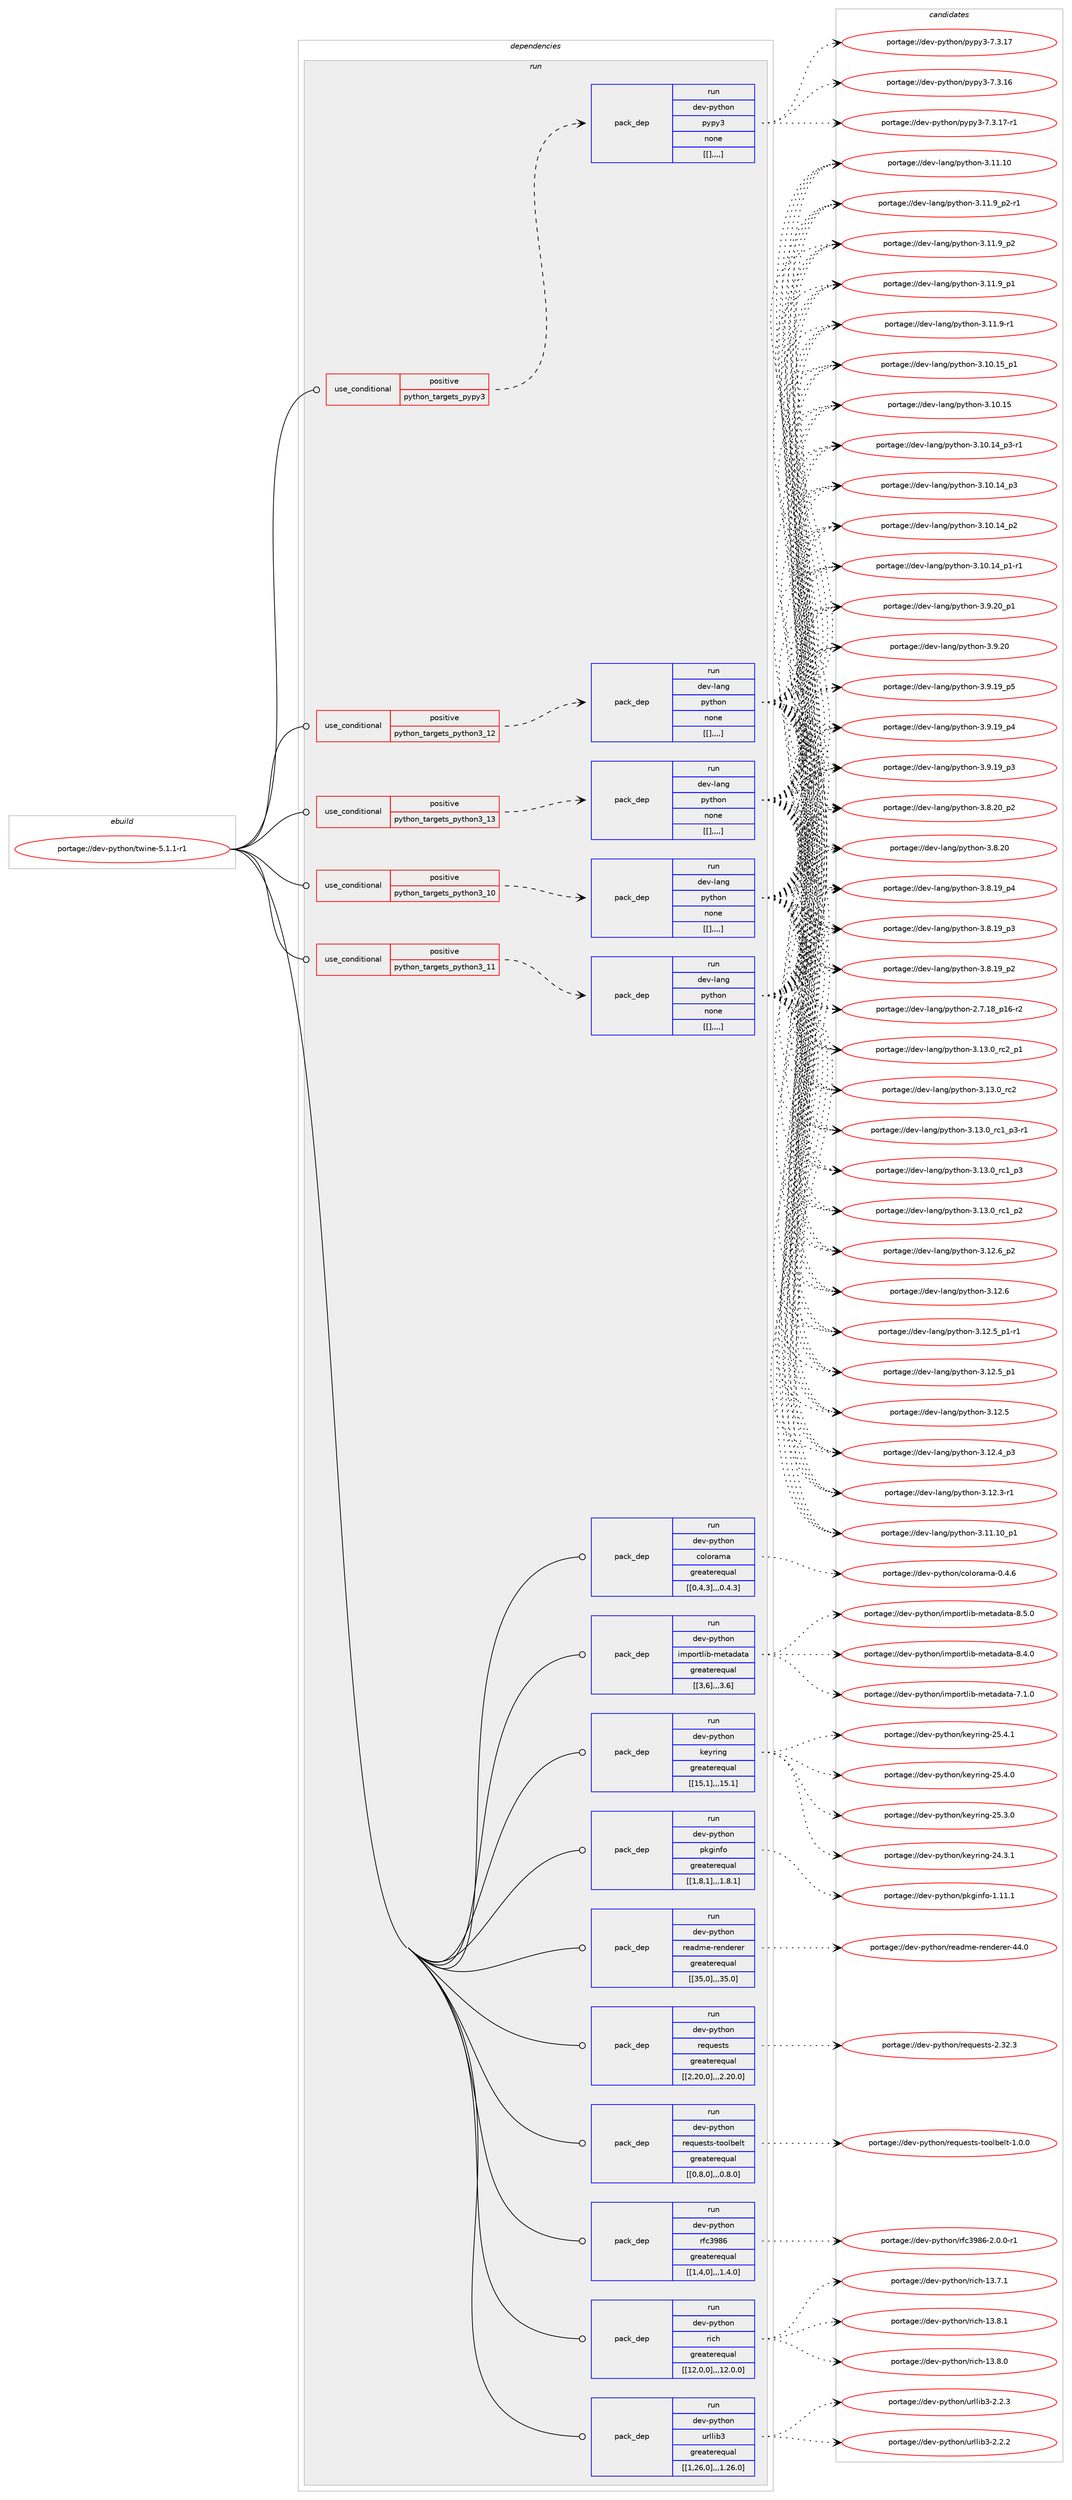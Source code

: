 digraph prolog {

# *************
# Graph options
# *************

newrank=true;
concentrate=true;
compound=true;
graph [rankdir=LR,fontname=Helvetica,fontsize=10,ranksep=1.5];#, ranksep=2.5, nodesep=0.2];
edge  [arrowhead=vee];
node  [fontname=Helvetica,fontsize=10];

# **********
# The ebuild
# **********

subgraph cluster_leftcol {
color=gray;
label=<<i>ebuild</i>>;
id [label="portage://dev-python/twine-5.1.1-r1", color=red, width=4, href="../dev-python/twine-5.1.1-r1.svg"];
}

# ****************
# The dependencies
# ****************

subgraph cluster_midcol {
color=gray;
label=<<i>dependencies</i>>;
subgraph cluster_compile {
fillcolor="#eeeeee";
style=filled;
label=<<i>compile</i>>;
}
subgraph cluster_compileandrun {
fillcolor="#eeeeee";
style=filled;
label=<<i>compile and run</i>>;
}
subgraph cluster_run {
fillcolor="#eeeeee";
style=filled;
label=<<i>run</i>>;
subgraph cond42463 {
dependency169642 [label=<<TABLE BORDER="0" CELLBORDER="1" CELLSPACING="0" CELLPADDING="4"><TR><TD ROWSPAN="3" CELLPADDING="10">use_conditional</TD></TR><TR><TD>positive</TD></TR><TR><TD>python_targets_pypy3</TD></TR></TABLE>>, shape=none, color=red];
subgraph pack125916 {
dependency169643 [label=<<TABLE BORDER="0" CELLBORDER="1" CELLSPACING="0" CELLPADDING="4" WIDTH="220"><TR><TD ROWSPAN="6" CELLPADDING="30">pack_dep</TD></TR><TR><TD WIDTH="110">run</TD></TR><TR><TD>dev-python</TD></TR><TR><TD>pypy3</TD></TR><TR><TD>none</TD></TR><TR><TD>[[],,,,]</TD></TR></TABLE>>, shape=none, color=blue];
}
dependency169642:e -> dependency169643:w [weight=20,style="dashed",arrowhead="vee"];
}
id:e -> dependency169642:w [weight=20,style="solid",arrowhead="odot"];
subgraph cond42464 {
dependency169644 [label=<<TABLE BORDER="0" CELLBORDER="1" CELLSPACING="0" CELLPADDING="4"><TR><TD ROWSPAN="3" CELLPADDING="10">use_conditional</TD></TR><TR><TD>positive</TD></TR><TR><TD>python_targets_python3_10</TD></TR></TABLE>>, shape=none, color=red];
subgraph pack125917 {
dependency169645 [label=<<TABLE BORDER="0" CELLBORDER="1" CELLSPACING="0" CELLPADDING="4" WIDTH="220"><TR><TD ROWSPAN="6" CELLPADDING="30">pack_dep</TD></TR><TR><TD WIDTH="110">run</TD></TR><TR><TD>dev-lang</TD></TR><TR><TD>python</TD></TR><TR><TD>none</TD></TR><TR><TD>[[],,,,]</TD></TR></TABLE>>, shape=none, color=blue];
}
dependency169644:e -> dependency169645:w [weight=20,style="dashed",arrowhead="vee"];
}
id:e -> dependency169644:w [weight=20,style="solid",arrowhead="odot"];
subgraph cond42465 {
dependency169646 [label=<<TABLE BORDER="0" CELLBORDER="1" CELLSPACING="0" CELLPADDING="4"><TR><TD ROWSPAN="3" CELLPADDING="10">use_conditional</TD></TR><TR><TD>positive</TD></TR><TR><TD>python_targets_python3_11</TD></TR></TABLE>>, shape=none, color=red];
subgraph pack125918 {
dependency169647 [label=<<TABLE BORDER="0" CELLBORDER="1" CELLSPACING="0" CELLPADDING="4" WIDTH="220"><TR><TD ROWSPAN="6" CELLPADDING="30">pack_dep</TD></TR><TR><TD WIDTH="110">run</TD></TR><TR><TD>dev-lang</TD></TR><TR><TD>python</TD></TR><TR><TD>none</TD></TR><TR><TD>[[],,,,]</TD></TR></TABLE>>, shape=none, color=blue];
}
dependency169646:e -> dependency169647:w [weight=20,style="dashed",arrowhead="vee"];
}
id:e -> dependency169646:w [weight=20,style="solid",arrowhead="odot"];
subgraph cond42466 {
dependency169648 [label=<<TABLE BORDER="0" CELLBORDER="1" CELLSPACING="0" CELLPADDING="4"><TR><TD ROWSPAN="3" CELLPADDING="10">use_conditional</TD></TR><TR><TD>positive</TD></TR><TR><TD>python_targets_python3_12</TD></TR></TABLE>>, shape=none, color=red];
subgraph pack125919 {
dependency169649 [label=<<TABLE BORDER="0" CELLBORDER="1" CELLSPACING="0" CELLPADDING="4" WIDTH="220"><TR><TD ROWSPAN="6" CELLPADDING="30">pack_dep</TD></TR><TR><TD WIDTH="110">run</TD></TR><TR><TD>dev-lang</TD></TR><TR><TD>python</TD></TR><TR><TD>none</TD></TR><TR><TD>[[],,,,]</TD></TR></TABLE>>, shape=none, color=blue];
}
dependency169648:e -> dependency169649:w [weight=20,style="dashed",arrowhead="vee"];
}
id:e -> dependency169648:w [weight=20,style="solid",arrowhead="odot"];
subgraph cond42467 {
dependency169650 [label=<<TABLE BORDER="0" CELLBORDER="1" CELLSPACING="0" CELLPADDING="4"><TR><TD ROWSPAN="3" CELLPADDING="10">use_conditional</TD></TR><TR><TD>positive</TD></TR><TR><TD>python_targets_python3_13</TD></TR></TABLE>>, shape=none, color=red];
subgraph pack125920 {
dependency169651 [label=<<TABLE BORDER="0" CELLBORDER="1" CELLSPACING="0" CELLPADDING="4" WIDTH="220"><TR><TD ROWSPAN="6" CELLPADDING="30">pack_dep</TD></TR><TR><TD WIDTH="110">run</TD></TR><TR><TD>dev-lang</TD></TR><TR><TD>python</TD></TR><TR><TD>none</TD></TR><TR><TD>[[],,,,]</TD></TR></TABLE>>, shape=none, color=blue];
}
dependency169650:e -> dependency169651:w [weight=20,style="dashed",arrowhead="vee"];
}
id:e -> dependency169650:w [weight=20,style="solid",arrowhead="odot"];
subgraph pack125921 {
dependency169652 [label=<<TABLE BORDER="0" CELLBORDER="1" CELLSPACING="0" CELLPADDING="4" WIDTH="220"><TR><TD ROWSPAN="6" CELLPADDING="30">pack_dep</TD></TR><TR><TD WIDTH="110">run</TD></TR><TR><TD>dev-python</TD></TR><TR><TD>colorama</TD></TR><TR><TD>greaterequal</TD></TR><TR><TD>[[0,4,3],,,0.4.3]</TD></TR></TABLE>>, shape=none, color=blue];
}
id:e -> dependency169652:w [weight=20,style="solid",arrowhead="odot"];
subgraph pack125922 {
dependency169653 [label=<<TABLE BORDER="0" CELLBORDER="1" CELLSPACING="0" CELLPADDING="4" WIDTH="220"><TR><TD ROWSPAN="6" CELLPADDING="30">pack_dep</TD></TR><TR><TD WIDTH="110">run</TD></TR><TR><TD>dev-python</TD></TR><TR><TD>importlib-metadata</TD></TR><TR><TD>greaterequal</TD></TR><TR><TD>[[3,6],,,3.6]</TD></TR></TABLE>>, shape=none, color=blue];
}
id:e -> dependency169653:w [weight=20,style="solid",arrowhead="odot"];
subgraph pack125923 {
dependency169654 [label=<<TABLE BORDER="0" CELLBORDER="1" CELLSPACING="0" CELLPADDING="4" WIDTH="220"><TR><TD ROWSPAN="6" CELLPADDING="30">pack_dep</TD></TR><TR><TD WIDTH="110">run</TD></TR><TR><TD>dev-python</TD></TR><TR><TD>keyring</TD></TR><TR><TD>greaterequal</TD></TR><TR><TD>[[15,1],,,15.1]</TD></TR></TABLE>>, shape=none, color=blue];
}
id:e -> dependency169654:w [weight=20,style="solid",arrowhead="odot"];
subgraph pack125924 {
dependency169655 [label=<<TABLE BORDER="0" CELLBORDER="1" CELLSPACING="0" CELLPADDING="4" WIDTH="220"><TR><TD ROWSPAN="6" CELLPADDING="30">pack_dep</TD></TR><TR><TD WIDTH="110">run</TD></TR><TR><TD>dev-python</TD></TR><TR><TD>pkginfo</TD></TR><TR><TD>greaterequal</TD></TR><TR><TD>[[1,8,1],,,1.8.1]</TD></TR></TABLE>>, shape=none, color=blue];
}
id:e -> dependency169655:w [weight=20,style="solid",arrowhead="odot"];
subgraph pack125925 {
dependency169656 [label=<<TABLE BORDER="0" CELLBORDER="1" CELLSPACING="0" CELLPADDING="4" WIDTH="220"><TR><TD ROWSPAN="6" CELLPADDING="30">pack_dep</TD></TR><TR><TD WIDTH="110">run</TD></TR><TR><TD>dev-python</TD></TR><TR><TD>readme-renderer</TD></TR><TR><TD>greaterequal</TD></TR><TR><TD>[[35,0],,,35.0]</TD></TR></TABLE>>, shape=none, color=blue];
}
id:e -> dependency169656:w [weight=20,style="solid",arrowhead="odot"];
subgraph pack125926 {
dependency169657 [label=<<TABLE BORDER="0" CELLBORDER="1" CELLSPACING="0" CELLPADDING="4" WIDTH="220"><TR><TD ROWSPAN="6" CELLPADDING="30">pack_dep</TD></TR><TR><TD WIDTH="110">run</TD></TR><TR><TD>dev-python</TD></TR><TR><TD>requests</TD></TR><TR><TD>greaterequal</TD></TR><TR><TD>[[2,20,0],,,2.20.0]</TD></TR></TABLE>>, shape=none, color=blue];
}
id:e -> dependency169657:w [weight=20,style="solid",arrowhead="odot"];
subgraph pack125927 {
dependency169658 [label=<<TABLE BORDER="0" CELLBORDER="1" CELLSPACING="0" CELLPADDING="4" WIDTH="220"><TR><TD ROWSPAN="6" CELLPADDING="30">pack_dep</TD></TR><TR><TD WIDTH="110">run</TD></TR><TR><TD>dev-python</TD></TR><TR><TD>requests-toolbelt</TD></TR><TR><TD>greaterequal</TD></TR><TR><TD>[[0,8,0],,,0.8.0]</TD></TR></TABLE>>, shape=none, color=blue];
}
id:e -> dependency169658:w [weight=20,style="solid",arrowhead="odot"];
subgraph pack125928 {
dependency169659 [label=<<TABLE BORDER="0" CELLBORDER="1" CELLSPACING="0" CELLPADDING="4" WIDTH="220"><TR><TD ROWSPAN="6" CELLPADDING="30">pack_dep</TD></TR><TR><TD WIDTH="110">run</TD></TR><TR><TD>dev-python</TD></TR><TR><TD>rfc3986</TD></TR><TR><TD>greaterequal</TD></TR><TR><TD>[[1,4,0],,,1.4.0]</TD></TR></TABLE>>, shape=none, color=blue];
}
id:e -> dependency169659:w [weight=20,style="solid",arrowhead="odot"];
subgraph pack125929 {
dependency169660 [label=<<TABLE BORDER="0" CELLBORDER="1" CELLSPACING="0" CELLPADDING="4" WIDTH="220"><TR><TD ROWSPAN="6" CELLPADDING="30">pack_dep</TD></TR><TR><TD WIDTH="110">run</TD></TR><TR><TD>dev-python</TD></TR><TR><TD>rich</TD></TR><TR><TD>greaterequal</TD></TR><TR><TD>[[12,0,0],,,12.0.0]</TD></TR></TABLE>>, shape=none, color=blue];
}
id:e -> dependency169660:w [weight=20,style="solid",arrowhead="odot"];
subgraph pack125930 {
dependency169661 [label=<<TABLE BORDER="0" CELLBORDER="1" CELLSPACING="0" CELLPADDING="4" WIDTH="220"><TR><TD ROWSPAN="6" CELLPADDING="30">pack_dep</TD></TR><TR><TD WIDTH="110">run</TD></TR><TR><TD>dev-python</TD></TR><TR><TD>urllib3</TD></TR><TR><TD>greaterequal</TD></TR><TR><TD>[[1,26,0],,,1.26.0]</TD></TR></TABLE>>, shape=none, color=blue];
}
id:e -> dependency169661:w [weight=20,style="solid",arrowhead="odot"];
}
}

# **************
# The candidates
# **************

subgraph cluster_choices {
rank=same;
color=gray;
label=<<i>candidates</i>>;

subgraph choice125916 {
color=black;
nodesep=1;
choice100101118451121211161041111104711212111212151455546514649554511449 [label="portage://dev-python/pypy3-7.3.17-r1", color=red, width=4,href="../dev-python/pypy3-7.3.17-r1.svg"];
choice10010111845112121116104111110471121211121215145554651464955 [label="portage://dev-python/pypy3-7.3.17", color=red, width=4,href="../dev-python/pypy3-7.3.17.svg"];
choice10010111845112121116104111110471121211121215145554651464954 [label="portage://dev-python/pypy3-7.3.16", color=red, width=4,href="../dev-python/pypy3-7.3.16.svg"];
dependency169643:e -> choice100101118451121211161041111104711212111212151455546514649554511449:w [style=dotted,weight="100"];
dependency169643:e -> choice10010111845112121116104111110471121211121215145554651464955:w [style=dotted,weight="100"];
dependency169643:e -> choice10010111845112121116104111110471121211121215145554651464954:w [style=dotted,weight="100"];
}
subgraph choice125917 {
color=black;
nodesep=1;
choice100101118451089711010347112121116104111110455146495146489511499509511249 [label="portage://dev-lang/python-3.13.0_rc2_p1", color=red, width=4,href="../dev-lang/python-3.13.0_rc2_p1.svg"];
choice10010111845108971101034711212111610411111045514649514648951149950 [label="portage://dev-lang/python-3.13.0_rc2", color=red, width=4,href="../dev-lang/python-3.13.0_rc2.svg"];
choice1001011184510897110103471121211161041111104551464951464895114994995112514511449 [label="portage://dev-lang/python-3.13.0_rc1_p3-r1", color=red, width=4,href="../dev-lang/python-3.13.0_rc1_p3-r1.svg"];
choice100101118451089711010347112121116104111110455146495146489511499499511251 [label="portage://dev-lang/python-3.13.0_rc1_p3", color=red, width=4,href="../dev-lang/python-3.13.0_rc1_p3.svg"];
choice100101118451089711010347112121116104111110455146495146489511499499511250 [label="portage://dev-lang/python-3.13.0_rc1_p2", color=red, width=4,href="../dev-lang/python-3.13.0_rc1_p2.svg"];
choice100101118451089711010347112121116104111110455146495046549511250 [label="portage://dev-lang/python-3.12.6_p2", color=red, width=4,href="../dev-lang/python-3.12.6_p2.svg"];
choice10010111845108971101034711212111610411111045514649504654 [label="portage://dev-lang/python-3.12.6", color=red, width=4,href="../dev-lang/python-3.12.6.svg"];
choice1001011184510897110103471121211161041111104551464950465395112494511449 [label="portage://dev-lang/python-3.12.5_p1-r1", color=red, width=4,href="../dev-lang/python-3.12.5_p1-r1.svg"];
choice100101118451089711010347112121116104111110455146495046539511249 [label="portage://dev-lang/python-3.12.5_p1", color=red, width=4,href="../dev-lang/python-3.12.5_p1.svg"];
choice10010111845108971101034711212111610411111045514649504653 [label="portage://dev-lang/python-3.12.5", color=red, width=4,href="../dev-lang/python-3.12.5.svg"];
choice100101118451089711010347112121116104111110455146495046529511251 [label="portage://dev-lang/python-3.12.4_p3", color=red, width=4,href="../dev-lang/python-3.12.4_p3.svg"];
choice100101118451089711010347112121116104111110455146495046514511449 [label="portage://dev-lang/python-3.12.3-r1", color=red, width=4,href="../dev-lang/python-3.12.3-r1.svg"];
choice10010111845108971101034711212111610411111045514649494649489511249 [label="portage://dev-lang/python-3.11.10_p1", color=red, width=4,href="../dev-lang/python-3.11.10_p1.svg"];
choice1001011184510897110103471121211161041111104551464949464948 [label="portage://dev-lang/python-3.11.10", color=red, width=4,href="../dev-lang/python-3.11.10.svg"];
choice1001011184510897110103471121211161041111104551464949465795112504511449 [label="portage://dev-lang/python-3.11.9_p2-r1", color=red, width=4,href="../dev-lang/python-3.11.9_p2-r1.svg"];
choice100101118451089711010347112121116104111110455146494946579511250 [label="portage://dev-lang/python-3.11.9_p2", color=red, width=4,href="../dev-lang/python-3.11.9_p2.svg"];
choice100101118451089711010347112121116104111110455146494946579511249 [label="portage://dev-lang/python-3.11.9_p1", color=red, width=4,href="../dev-lang/python-3.11.9_p1.svg"];
choice100101118451089711010347112121116104111110455146494946574511449 [label="portage://dev-lang/python-3.11.9-r1", color=red, width=4,href="../dev-lang/python-3.11.9-r1.svg"];
choice10010111845108971101034711212111610411111045514649484649539511249 [label="portage://dev-lang/python-3.10.15_p1", color=red, width=4,href="../dev-lang/python-3.10.15_p1.svg"];
choice1001011184510897110103471121211161041111104551464948464953 [label="portage://dev-lang/python-3.10.15", color=red, width=4,href="../dev-lang/python-3.10.15.svg"];
choice100101118451089711010347112121116104111110455146494846495295112514511449 [label="portage://dev-lang/python-3.10.14_p3-r1", color=red, width=4,href="../dev-lang/python-3.10.14_p3-r1.svg"];
choice10010111845108971101034711212111610411111045514649484649529511251 [label="portage://dev-lang/python-3.10.14_p3", color=red, width=4,href="../dev-lang/python-3.10.14_p3.svg"];
choice10010111845108971101034711212111610411111045514649484649529511250 [label="portage://dev-lang/python-3.10.14_p2", color=red, width=4,href="../dev-lang/python-3.10.14_p2.svg"];
choice100101118451089711010347112121116104111110455146494846495295112494511449 [label="portage://dev-lang/python-3.10.14_p1-r1", color=red, width=4,href="../dev-lang/python-3.10.14_p1-r1.svg"];
choice100101118451089711010347112121116104111110455146574650489511249 [label="portage://dev-lang/python-3.9.20_p1", color=red, width=4,href="../dev-lang/python-3.9.20_p1.svg"];
choice10010111845108971101034711212111610411111045514657465048 [label="portage://dev-lang/python-3.9.20", color=red, width=4,href="../dev-lang/python-3.9.20.svg"];
choice100101118451089711010347112121116104111110455146574649579511253 [label="portage://dev-lang/python-3.9.19_p5", color=red, width=4,href="../dev-lang/python-3.9.19_p5.svg"];
choice100101118451089711010347112121116104111110455146574649579511252 [label="portage://dev-lang/python-3.9.19_p4", color=red, width=4,href="../dev-lang/python-3.9.19_p4.svg"];
choice100101118451089711010347112121116104111110455146574649579511251 [label="portage://dev-lang/python-3.9.19_p3", color=red, width=4,href="../dev-lang/python-3.9.19_p3.svg"];
choice100101118451089711010347112121116104111110455146564650489511250 [label="portage://dev-lang/python-3.8.20_p2", color=red, width=4,href="../dev-lang/python-3.8.20_p2.svg"];
choice10010111845108971101034711212111610411111045514656465048 [label="portage://dev-lang/python-3.8.20", color=red, width=4,href="../dev-lang/python-3.8.20.svg"];
choice100101118451089711010347112121116104111110455146564649579511252 [label="portage://dev-lang/python-3.8.19_p4", color=red, width=4,href="../dev-lang/python-3.8.19_p4.svg"];
choice100101118451089711010347112121116104111110455146564649579511251 [label="portage://dev-lang/python-3.8.19_p3", color=red, width=4,href="../dev-lang/python-3.8.19_p3.svg"];
choice100101118451089711010347112121116104111110455146564649579511250 [label="portage://dev-lang/python-3.8.19_p2", color=red, width=4,href="../dev-lang/python-3.8.19_p2.svg"];
choice100101118451089711010347112121116104111110455046554649569511249544511450 [label="portage://dev-lang/python-2.7.18_p16-r2", color=red, width=4,href="../dev-lang/python-2.7.18_p16-r2.svg"];
dependency169645:e -> choice100101118451089711010347112121116104111110455146495146489511499509511249:w [style=dotted,weight="100"];
dependency169645:e -> choice10010111845108971101034711212111610411111045514649514648951149950:w [style=dotted,weight="100"];
dependency169645:e -> choice1001011184510897110103471121211161041111104551464951464895114994995112514511449:w [style=dotted,weight="100"];
dependency169645:e -> choice100101118451089711010347112121116104111110455146495146489511499499511251:w [style=dotted,weight="100"];
dependency169645:e -> choice100101118451089711010347112121116104111110455146495146489511499499511250:w [style=dotted,weight="100"];
dependency169645:e -> choice100101118451089711010347112121116104111110455146495046549511250:w [style=dotted,weight="100"];
dependency169645:e -> choice10010111845108971101034711212111610411111045514649504654:w [style=dotted,weight="100"];
dependency169645:e -> choice1001011184510897110103471121211161041111104551464950465395112494511449:w [style=dotted,weight="100"];
dependency169645:e -> choice100101118451089711010347112121116104111110455146495046539511249:w [style=dotted,weight="100"];
dependency169645:e -> choice10010111845108971101034711212111610411111045514649504653:w [style=dotted,weight="100"];
dependency169645:e -> choice100101118451089711010347112121116104111110455146495046529511251:w [style=dotted,weight="100"];
dependency169645:e -> choice100101118451089711010347112121116104111110455146495046514511449:w [style=dotted,weight="100"];
dependency169645:e -> choice10010111845108971101034711212111610411111045514649494649489511249:w [style=dotted,weight="100"];
dependency169645:e -> choice1001011184510897110103471121211161041111104551464949464948:w [style=dotted,weight="100"];
dependency169645:e -> choice1001011184510897110103471121211161041111104551464949465795112504511449:w [style=dotted,weight="100"];
dependency169645:e -> choice100101118451089711010347112121116104111110455146494946579511250:w [style=dotted,weight="100"];
dependency169645:e -> choice100101118451089711010347112121116104111110455146494946579511249:w [style=dotted,weight="100"];
dependency169645:e -> choice100101118451089711010347112121116104111110455146494946574511449:w [style=dotted,weight="100"];
dependency169645:e -> choice10010111845108971101034711212111610411111045514649484649539511249:w [style=dotted,weight="100"];
dependency169645:e -> choice1001011184510897110103471121211161041111104551464948464953:w [style=dotted,weight="100"];
dependency169645:e -> choice100101118451089711010347112121116104111110455146494846495295112514511449:w [style=dotted,weight="100"];
dependency169645:e -> choice10010111845108971101034711212111610411111045514649484649529511251:w [style=dotted,weight="100"];
dependency169645:e -> choice10010111845108971101034711212111610411111045514649484649529511250:w [style=dotted,weight="100"];
dependency169645:e -> choice100101118451089711010347112121116104111110455146494846495295112494511449:w [style=dotted,weight="100"];
dependency169645:e -> choice100101118451089711010347112121116104111110455146574650489511249:w [style=dotted,weight="100"];
dependency169645:e -> choice10010111845108971101034711212111610411111045514657465048:w [style=dotted,weight="100"];
dependency169645:e -> choice100101118451089711010347112121116104111110455146574649579511253:w [style=dotted,weight="100"];
dependency169645:e -> choice100101118451089711010347112121116104111110455146574649579511252:w [style=dotted,weight="100"];
dependency169645:e -> choice100101118451089711010347112121116104111110455146574649579511251:w [style=dotted,weight="100"];
dependency169645:e -> choice100101118451089711010347112121116104111110455146564650489511250:w [style=dotted,weight="100"];
dependency169645:e -> choice10010111845108971101034711212111610411111045514656465048:w [style=dotted,weight="100"];
dependency169645:e -> choice100101118451089711010347112121116104111110455146564649579511252:w [style=dotted,weight="100"];
dependency169645:e -> choice100101118451089711010347112121116104111110455146564649579511251:w [style=dotted,weight="100"];
dependency169645:e -> choice100101118451089711010347112121116104111110455146564649579511250:w [style=dotted,weight="100"];
dependency169645:e -> choice100101118451089711010347112121116104111110455046554649569511249544511450:w [style=dotted,weight="100"];
}
subgraph choice125918 {
color=black;
nodesep=1;
choice100101118451089711010347112121116104111110455146495146489511499509511249 [label="portage://dev-lang/python-3.13.0_rc2_p1", color=red, width=4,href="../dev-lang/python-3.13.0_rc2_p1.svg"];
choice10010111845108971101034711212111610411111045514649514648951149950 [label="portage://dev-lang/python-3.13.0_rc2", color=red, width=4,href="../dev-lang/python-3.13.0_rc2.svg"];
choice1001011184510897110103471121211161041111104551464951464895114994995112514511449 [label="portage://dev-lang/python-3.13.0_rc1_p3-r1", color=red, width=4,href="../dev-lang/python-3.13.0_rc1_p3-r1.svg"];
choice100101118451089711010347112121116104111110455146495146489511499499511251 [label="portage://dev-lang/python-3.13.0_rc1_p3", color=red, width=4,href="../dev-lang/python-3.13.0_rc1_p3.svg"];
choice100101118451089711010347112121116104111110455146495146489511499499511250 [label="portage://dev-lang/python-3.13.0_rc1_p2", color=red, width=4,href="../dev-lang/python-3.13.0_rc1_p2.svg"];
choice100101118451089711010347112121116104111110455146495046549511250 [label="portage://dev-lang/python-3.12.6_p2", color=red, width=4,href="../dev-lang/python-3.12.6_p2.svg"];
choice10010111845108971101034711212111610411111045514649504654 [label="portage://dev-lang/python-3.12.6", color=red, width=4,href="../dev-lang/python-3.12.6.svg"];
choice1001011184510897110103471121211161041111104551464950465395112494511449 [label="portage://dev-lang/python-3.12.5_p1-r1", color=red, width=4,href="../dev-lang/python-3.12.5_p1-r1.svg"];
choice100101118451089711010347112121116104111110455146495046539511249 [label="portage://dev-lang/python-3.12.5_p1", color=red, width=4,href="../dev-lang/python-3.12.5_p1.svg"];
choice10010111845108971101034711212111610411111045514649504653 [label="portage://dev-lang/python-3.12.5", color=red, width=4,href="../dev-lang/python-3.12.5.svg"];
choice100101118451089711010347112121116104111110455146495046529511251 [label="portage://dev-lang/python-3.12.4_p3", color=red, width=4,href="../dev-lang/python-3.12.4_p3.svg"];
choice100101118451089711010347112121116104111110455146495046514511449 [label="portage://dev-lang/python-3.12.3-r1", color=red, width=4,href="../dev-lang/python-3.12.3-r1.svg"];
choice10010111845108971101034711212111610411111045514649494649489511249 [label="portage://dev-lang/python-3.11.10_p1", color=red, width=4,href="../dev-lang/python-3.11.10_p1.svg"];
choice1001011184510897110103471121211161041111104551464949464948 [label="portage://dev-lang/python-3.11.10", color=red, width=4,href="../dev-lang/python-3.11.10.svg"];
choice1001011184510897110103471121211161041111104551464949465795112504511449 [label="portage://dev-lang/python-3.11.9_p2-r1", color=red, width=4,href="../dev-lang/python-3.11.9_p2-r1.svg"];
choice100101118451089711010347112121116104111110455146494946579511250 [label="portage://dev-lang/python-3.11.9_p2", color=red, width=4,href="../dev-lang/python-3.11.9_p2.svg"];
choice100101118451089711010347112121116104111110455146494946579511249 [label="portage://dev-lang/python-3.11.9_p1", color=red, width=4,href="../dev-lang/python-3.11.9_p1.svg"];
choice100101118451089711010347112121116104111110455146494946574511449 [label="portage://dev-lang/python-3.11.9-r1", color=red, width=4,href="../dev-lang/python-3.11.9-r1.svg"];
choice10010111845108971101034711212111610411111045514649484649539511249 [label="portage://dev-lang/python-3.10.15_p1", color=red, width=4,href="../dev-lang/python-3.10.15_p1.svg"];
choice1001011184510897110103471121211161041111104551464948464953 [label="portage://dev-lang/python-3.10.15", color=red, width=4,href="../dev-lang/python-3.10.15.svg"];
choice100101118451089711010347112121116104111110455146494846495295112514511449 [label="portage://dev-lang/python-3.10.14_p3-r1", color=red, width=4,href="../dev-lang/python-3.10.14_p3-r1.svg"];
choice10010111845108971101034711212111610411111045514649484649529511251 [label="portage://dev-lang/python-3.10.14_p3", color=red, width=4,href="../dev-lang/python-3.10.14_p3.svg"];
choice10010111845108971101034711212111610411111045514649484649529511250 [label="portage://dev-lang/python-3.10.14_p2", color=red, width=4,href="../dev-lang/python-3.10.14_p2.svg"];
choice100101118451089711010347112121116104111110455146494846495295112494511449 [label="portage://dev-lang/python-3.10.14_p1-r1", color=red, width=4,href="../dev-lang/python-3.10.14_p1-r1.svg"];
choice100101118451089711010347112121116104111110455146574650489511249 [label="portage://dev-lang/python-3.9.20_p1", color=red, width=4,href="../dev-lang/python-3.9.20_p1.svg"];
choice10010111845108971101034711212111610411111045514657465048 [label="portage://dev-lang/python-3.9.20", color=red, width=4,href="../dev-lang/python-3.9.20.svg"];
choice100101118451089711010347112121116104111110455146574649579511253 [label="portage://dev-lang/python-3.9.19_p5", color=red, width=4,href="../dev-lang/python-3.9.19_p5.svg"];
choice100101118451089711010347112121116104111110455146574649579511252 [label="portage://dev-lang/python-3.9.19_p4", color=red, width=4,href="../dev-lang/python-3.9.19_p4.svg"];
choice100101118451089711010347112121116104111110455146574649579511251 [label="portage://dev-lang/python-3.9.19_p3", color=red, width=4,href="../dev-lang/python-3.9.19_p3.svg"];
choice100101118451089711010347112121116104111110455146564650489511250 [label="portage://dev-lang/python-3.8.20_p2", color=red, width=4,href="../dev-lang/python-3.8.20_p2.svg"];
choice10010111845108971101034711212111610411111045514656465048 [label="portage://dev-lang/python-3.8.20", color=red, width=4,href="../dev-lang/python-3.8.20.svg"];
choice100101118451089711010347112121116104111110455146564649579511252 [label="portage://dev-lang/python-3.8.19_p4", color=red, width=4,href="../dev-lang/python-3.8.19_p4.svg"];
choice100101118451089711010347112121116104111110455146564649579511251 [label="portage://dev-lang/python-3.8.19_p3", color=red, width=4,href="../dev-lang/python-3.8.19_p3.svg"];
choice100101118451089711010347112121116104111110455146564649579511250 [label="portage://dev-lang/python-3.8.19_p2", color=red, width=4,href="../dev-lang/python-3.8.19_p2.svg"];
choice100101118451089711010347112121116104111110455046554649569511249544511450 [label="portage://dev-lang/python-2.7.18_p16-r2", color=red, width=4,href="../dev-lang/python-2.7.18_p16-r2.svg"];
dependency169647:e -> choice100101118451089711010347112121116104111110455146495146489511499509511249:w [style=dotted,weight="100"];
dependency169647:e -> choice10010111845108971101034711212111610411111045514649514648951149950:w [style=dotted,weight="100"];
dependency169647:e -> choice1001011184510897110103471121211161041111104551464951464895114994995112514511449:w [style=dotted,weight="100"];
dependency169647:e -> choice100101118451089711010347112121116104111110455146495146489511499499511251:w [style=dotted,weight="100"];
dependency169647:e -> choice100101118451089711010347112121116104111110455146495146489511499499511250:w [style=dotted,weight="100"];
dependency169647:e -> choice100101118451089711010347112121116104111110455146495046549511250:w [style=dotted,weight="100"];
dependency169647:e -> choice10010111845108971101034711212111610411111045514649504654:w [style=dotted,weight="100"];
dependency169647:e -> choice1001011184510897110103471121211161041111104551464950465395112494511449:w [style=dotted,weight="100"];
dependency169647:e -> choice100101118451089711010347112121116104111110455146495046539511249:w [style=dotted,weight="100"];
dependency169647:e -> choice10010111845108971101034711212111610411111045514649504653:w [style=dotted,weight="100"];
dependency169647:e -> choice100101118451089711010347112121116104111110455146495046529511251:w [style=dotted,weight="100"];
dependency169647:e -> choice100101118451089711010347112121116104111110455146495046514511449:w [style=dotted,weight="100"];
dependency169647:e -> choice10010111845108971101034711212111610411111045514649494649489511249:w [style=dotted,weight="100"];
dependency169647:e -> choice1001011184510897110103471121211161041111104551464949464948:w [style=dotted,weight="100"];
dependency169647:e -> choice1001011184510897110103471121211161041111104551464949465795112504511449:w [style=dotted,weight="100"];
dependency169647:e -> choice100101118451089711010347112121116104111110455146494946579511250:w [style=dotted,weight="100"];
dependency169647:e -> choice100101118451089711010347112121116104111110455146494946579511249:w [style=dotted,weight="100"];
dependency169647:e -> choice100101118451089711010347112121116104111110455146494946574511449:w [style=dotted,weight="100"];
dependency169647:e -> choice10010111845108971101034711212111610411111045514649484649539511249:w [style=dotted,weight="100"];
dependency169647:e -> choice1001011184510897110103471121211161041111104551464948464953:w [style=dotted,weight="100"];
dependency169647:e -> choice100101118451089711010347112121116104111110455146494846495295112514511449:w [style=dotted,weight="100"];
dependency169647:e -> choice10010111845108971101034711212111610411111045514649484649529511251:w [style=dotted,weight="100"];
dependency169647:e -> choice10010111845108971101034711212111610411111045514649484649529511250:w [style=dotted,weight="100"];
dependency169647:e -> choice100101118451089711010347112121116104111110455146494846495295112494511449:w [style=dotted,weight="100"];
dependency169647:e -> choice100101118451089711010347112121116104111110455146574650489511249:w [style=dotted,weight="100"];
dependency169647:e -> choice10010111845108971101034711212111610411111045514657465048:w [style=dotted,weight="100"];
dependency169647:e -> choice100101118451089711010347112121116104111110455146574649579511253:w [style=dotted,weight="100"];
dependency169647:e -> choice100101118451089711010347112121116104111110455146574649579511252:w [style=dotted,weight="100"];
dependency169647:e -> choice100101118451089711010347112121116104111110455146574649579511251:w [style=dotted,weight="100"];
dependency169647:e -> choice100101118451089711010347112121116104111110455146564650489511250:w [style=dotted,weight="100"];
dependency169647:e -> choice10010111845108971101034711212111610411111045514656465048:w [style=dotted,weight="100"];
dependency169647:e -> choice100101118451089711010347112121116104111110455146564649579511252:w [style=dotted,weight="100"];
dependency169647:e -> choice100101118451089711010347112121116104111110455146564649579511251:w [style=dotted,weight="100"];
dependency169647:e -> choice100101118451089711010347112121116104111110455146564649579511250:w [style=dotted,weight="100"];
dependency169647:e -> choice100101118451089711010347112121116104111110455046554649569511249544511450:w [style=dotted,weight="100"];
}
subgraph choice125919 {
color=black;
nodesep=1;
choice100101118451089711010347112121116104111110455146495146489511499509511249 [label="portage://dev-lang/python-3.13.0_rc2_p1", color=red, width=4,href="../dev-lang/python-3.13.0_rc2_p1.svg"];
choice10010111845108971101034711212111610411111045514649514648951149950 [label="portage://dev-lang/python-3.13.0_rc2", color=red, width=4,href="../dev-lang/python-3.13.0_rc2.svg"];
choice1001011184510897110103471121211161041111104551464951464895114994995112514511449 [label="portage://dev-lang/python-3.13.0_rc1_p3-r1", color=red, width=4,href="../dev-lang/python-3.13.0_rc1_p3-r1.svg"];
choice100101118451089711010347112121116104111110455146495146489511499499511251 [label="portage://dev-lang/python-3.13.0_rc1_p3", color=red, width=4,href="../dev-lang/python-3.13.0_rc1_p3.svg"];
choice100101118451089711010347112121116104111110455146495146489511499499511250 [label="portage://dev-lang/python-3.13.0_rc1_p2", color=red, width=4,href="../dev-lang/python-3.13.0_rc1_p2.svg"];
choice100101118451089711010347112121116104111110455146495046549511250 [label="portage://dev-lang/python-3.12.6_p2", color=red, width=4,href="../dev-lang/python-3.12.6_p2.svg"];
choice10010111845108971101034711212111610411111045514649504654 [label="portage://dev-lang/python-3.12.6", color=red, width=4,href="../dev-lang/python-3.12.6.svg"];
choice1001011184510897110103471121211161041111104551464950465395112494511449 [label="portage://dev-lang/python-3.12.5_p1-r1", color=red, width=4,href="../dev-lang/python-3.12.5_p1-r1.svg"];
choice100101118451089711010347112121116104111110455146495046539511249 [label="portage://dev-lang/python-3.12.5_p1", color=red, width=4,href="../dev-lang/python-3.12.5_p1.svg"];
choice10010111845108971101034711212111610411111045514649504653 [label="portage://dev-lang/python-3.12.5", color=red, width=4,href="../dev-lang/python-3.12.5.svg"];
choice100101118451089711010347112121116104111110455146495046529511251 [label="portage://dev-lang/python-3.12.4_p3", color=red, width=4,href="../dev-lang/python-3.12.4_p3.svg"];
choice100101118451089711010347112121116104111110455146495046514511449 [label="portage://dev-lang/python-3.12.3-r1", color=red, width=4,href="../dev-lang/python-3.12.3-r1.svg"];
choice10010111845108971101034711212111610411111045514649494649489511249 [label="portage://dev-lang/python-3.11.10_p1", color=red, width=4,href="../dev-lang/python-3.11.10_p1.svg"];
choice1001011184510897110103471121211161041111104551464949464948 [label="portage://dev-lang/python-3.11.10", color=red, width=4,href="../dev-lang/python-3.11.10.svg"];
choice1001011184510897110103471121211161041111104551464949465795112504511449 [label="portage://dev-lang/python-3.11.9_p2-r1", color=red, width=4,href="../dev-lang/python-3.11.9_p2-r1.svg"];
choice100101118451089711010347112121116104111110455146494946579511250 [label="portage://dev-lang/python-3.11.9_p2", color=red, width=4,href="../dev-lang/python-3.11.9_p2.svg"];
choice100101118451089711010347112121116104111110455146494946579511249 [label="portage://dev-lang/python-3.11.9_p1", color=red, width=4,href="../dev-lang/python-3.11.9_p1.svg"];
choice100101118451089711010347112121116104111110455146494946574511449 [label="portage://dev-lang/python-3.11.9-r1", color=red, width=4,href="../dev-lang/python-3.11.9-r1.svg"];
choice10010111845108971101034711212111610411111045514649484649539511249 [label="portage://dev-lang/python-3.10.15_p1", color=red, width=4,href="../dev-lang/python-3.10.15_p1.svg"];
choice1001011184510897110103471121211161041111104551464948464953 [label="portage://dev-lang/python-3.10.15", color=red, width=4,href="../dev-lang/python-3.10.15.svg"];
choice100101118451089711010347112121116104111110455146494846495295112514511449 [label="portage://dev-lang/python-3.10.14_p3-r1", color=red, width=4,href="../dev-lang/python-3.10.14_p3-r1.svg"];
choice10010111845108971101034711212111610411111045514649484649529511251 [label="portage://dev-lang/python-3.10.14_p3", color=red, width=4,href="../dev-lang/python-3.10.14_p3.svg"];
choice10010111845108971101034711212111610411111045514649484649529511250 [label="portage://dev-lang/python-3.10.14_p2", color=red, width=4,href="../dev-lang/python-3.10.14_p2.svg"];
choice100101118451089711010347112121116104111110455146494846495295112494511449 [label="portage://dev-lang/python-3.10.14_p1-r1", color=red, width=4,href="../dev-lang/python-3.10.14_p1-r1.svg"];
choice100101118451089711010347112121116104111110455146574650489511249 [label="portage://dev-lang/python-3.9.20_p1", color=red, width=4,href="../dev-lang/python-3.9.20_p1.svg"];
choice10010111845108971101034711212111610411111045514657465048 [label="portage://dev-lang/python-3.9.20", color=red, width=4,href="../dev-lang/python-3.9.20.svg"];
choice100101118451089711010347112121116104111110455146574649579511253 [label="portage://dev-lang/python-3.9.19_p5", color=red, width=4,href="../dev-lang/python-3.9.19_p5.svg"];
choice100101118451089711010347112121116104111110455146574649579511252 [label="portage://dev-lang/python-3.9.19_p4", color=red, width=4,href="../dev-lang/python-3.9.19_p4.svg"];
choice100101118451089711010347112121116104111110455146574649579511251 [label="portage://dev-lang/python-3.9.19_p3", color=red, width=4,href="../dev-lang/python-3.9.19_p3.svg"];
choice100101118451089711010347112121116104111110455146564650489511250 [label="portage://dev-lang/python-3.8.20_p2", color=red, width=4,href="../dev-lang/python-3.8.20_p2.svg"];
choice10010111845108971101034711212111610411111045514656465048 [label="portage://dev-lang/python-3.8.20", color=red, width=4,href="../dev-lang/python-3.8.20.svg"];
choice100101118451089711010347112121116104111110455146564649579511252 [label="portage://dev-lang/python-3.8.19_p4", color=red, width=4,href="../dev-lang/python-3.8.19_p4.svg"];
choice100101118451089711010347112121116104111110455146564649579511251 [label="portage://dev-lang/python-3.8.19_p3", color=red, width=4,href="../dev-lang/python-3.8.19_p3.svg"];
choice100101118451089711010347112121116104111110455146564649579511250 [label="portage://dev-lang/python-3.8.19_p2", color=red, width=4,href="../dev-lang/python-3.8.19_p2.svg"];
choice100101118451089711010347112121116104111110455046554649569511249544511450 [label="portage://dev-lang/python-2.7.18_p16-r2", color=red, width=4,href="../dev-lang/python-2.7.18_p16-r2.svg"];
dependency169649:e -> choice100101118451089711010347112121116104111110455146495146489511499509511249:w [style=dotted,weight="100"];
dependency169649:e -> choice10010111845108971101034711212111610411111045514649514648951149950:w [style=dotted,weight="100"];
dependency169649:e -> choice1001011184510897110103471121211161041111104551464951464895114994995112514511449:w [style=dotted,weight="100"];
dependency169649:e -> choice100101118451089711010347112121116104111110455146495146489511499499511251:w [style=dotted,weight="100"];
dependency169649:e -> choice100101118451089711010347112121116104111110455146495146489511499499511250:w [style=dotted,weight="100"];
dependency169649:e -> choice100101118451089711010347112121116104111110455146495046549511250:w [style=dotted,weight="100"];
dependency169649:e -> choice10010111845108971101034711212111610411111045514649504654:w [style=dotted,weight="100"];
dependency169649:e -> choice1001011184510897110103471121211161041111104551464950465395112494511449:w [style=dotted,weight="100"];
dependency169649:e -> choice100101118451089711010347112121116104111110455146495046539511249:w [style=dotted,weight="100"];
dependency169649:e -> choice10010111845108971101034711212111610411111045514649504653:w [style=dotted,weight="100"];
dependency169649:e -> choice100101118451089711010347112121116104111110455146495046529511251:w [style=dotted,weight="100"];
dependency169649:e -> choice100101118451089711010347112121116104111110455146495046514511449:w [style=dotted,weight="100"];
dependency169649:e -> choice10010111845108971101034711212111610411111045514649494649489511249:w [style=dotted,weight="100"];
dependency169649:e -> choice1001011184510897110103471121211161041111104551464949464948:w [style=dotted,weight="100"];
dependency169649:e -> choice1001011184510897110103471121211161041111104551464949465795112504511449:w [style=dotted,weight="100"];
dependency169649:e -> choice100101118451089711010347112121116104111110455146494946579511250:w [style=dotted,weight="100"];
dependency169649:e -> choice100101118451089711010347112121116104111110455146494946579511249:w [style=dotted,weight="100"];
dependency169649:e -> choice100101118451089711010347112121116104111110455146494946574511449:w [style=dotted,weight="100"];
dependency169649:e -> choice10010111845108971101034711212111610411111045514649484649539511249:w [style=dotted,weight="100"];
dependency169649:e -> choice1001011184510897110103471121211161041111104551464948464953:w [style=dotted,weight="100"];
dependency169649:e -> choice100101118451089711010347112121116104111110455146494846495295112514511449:w [style=dotted,weight="100"];
dependency169649:e -> choice10010111845108971101034711212111610411111045514649484649529511251:w [style=dotted,weight="100"];
dependency169649:e -> choice10010111845108971101034711212111610411111045514649484649529511250:w [style=dotted,weight="100"];
dependency169649:e -> choice100101118451089711010347112121116104111110455146494846495295112494511449:w [style=dotted,weight="100"];
dependency169649:e -> choice100101118451089711010347112121116104111110455146574650489511249:w [style=dotted,weight="100"];
dependency169649:e -> choice10010111845108971101034711212111610411111045514657465048:w [style=dotted,weight="100"];
dependency169649:e -> choice100101118451089711010347112121116104111110455146574649579511253:w [style=dotted,weight="100"];
dependency169649:e -> choice100101118451089711010347112121116104111110455146574649579511252:w [style=dotted,weight="100"];
dependency169649:e -> choice100101118451089711010347112121116104111110455146574649579511251:w [style=dotted,weight="100"];
dependency169649:e -> choice100101118451089711010347112121116104111110455146564650489511250:w [style=dotted,weight="100"];
dependency169649:e -> choice10010111845108971101034711212111610411111045514656465048:w [style=dotted,weight="100"];
dependency169649:e -> choice100101118451089711010347112121116104111110455146564649579511252:w [style=dotted,weight="100"];
dependency169649:e -> choice100101118451089711010347112121116104111110455146564649579511251:w [style=dotted,weight="100"];
dependency169649:e -> choice100101118451089711010347112121116104111110455146564649579511250:w [style=dotted,weight="100"];
dependency169649:e -> choice100101118451089711010347112121116104111110455046554649569511249544511450:w [style=dotted,weight="100"];
}
subgraph choice125920 {
color=black;
nodesep=1;
choice100101118451089711010347112121116104111110455146495146489511499509511249 [label="portage://dev-lang/python-3.13.0_rc2_p1", color=red, width=4,href="../dev-lang/python-3.13.0_rc2_p1.svg"];
choice10010111845108971101034711212111610411111045514649514648951149950 [label="portage://dev-lang/python-3.13.0_rc2", color=red, width=4,href="../dev-lang/python-3.13.0_rc2.svg"];
choice1001011184510897110103471121211161041111104551464951464895114994995112514511449 [label="portage://dev-lang/python-3.13.0_rc1_p3-r1", color=red, width=4,href="../dev-lang/python-3.13.0_rc1_p3-r1.svg"];
choice100101118451089711010347112121116104111110455146495146489511499499511251 [label="portage://dev-lang/python-3.13.0_rc1_p3", color=red, width=4,href="../dev-lang/python-3.13.0_rc1_p3.svg"];
choice100101118451089711010347112121116104111110455146495146489511499499511250 [label="portage://dev-lang/python-3.13.0_rc1_p2", color=red, width=4,href="../dev-lang/python-3.13.0_rc1_p2.svg"];
choice100101118451089711010347112121116104111110455146495046549511250 [label="portage://dev-lang/python-3.12.6_p2", color=red, width=4,href="../dev-lang/python-3.12.6_p2.svg"];
choice10010111845108971101034711212111610411111045514649504654 [label="portage://dev-lang/python-3.12.6", color=red, width=4,href="../dev-lang/python-3.12.6.svg"];
choice1001011184510897110103471121211161041111104551464950465395112494511449 [label="portage://dev-lang/python-3.12.5_p1-r1", color=red, width=4,href="../dev-lang/python-3.12.5_p1-r1.svg"];
choice100101118451089711010347112121116104111110455146495046539511249 [label="portage://dev-lang/python-3.12.5_p1", color=red, width=4,href="../dev-lang/python-3.12.5_p1.svg"];
choice10010111845108971101034711212111610411111045514649504653 [label="portage://dev-lang/python-3.12.5", color=red, width=4,href="../dev-lang/python-3.12.5.svg"];
choice100101118451089711010347112121116104111110455146495046529511251 [label="portage://dev-lang/python-3.12.4_p3", color=red, width=4,href="../dev-lang/python-3.12.4_p3.svg"];
choice100101118451089711010347112121116104111110455146495046514511449 [label="portage://dev-lang/python-3.12.3-r1", color=red, width=4,href="../dev-lang/python-3.12.3-r1.svg"];
choice10010111845108971101034711212111610411111045514649494649489511249 [label="portage://dev-lang/python-3.11.10_p1", color=red, width=4,href="../dev-lang/python-3.11.10_p1.svg"];
choice1001011184510897110103471121211161041111104551464949464948 [label="portage://dev-lang/python-3.11.10", color=red, width=4,href="../dev-lang/python-3.11.10.svg"];
choice1001011184510897110103471121211161041111104551464949465795112504511449 [label="portage://dev-lang/python-3.11.9_p2-r1", color=red, width=4,href="../dev-lang/python-3.11.9_p2-r1.svg"];
choice100101118451089711010347112121116104111110455146494946579511250 [label="portage://dev-lang/python-3.11.9_p2", color=red, width=4,href="../dev-lang/python-3.11.9_p2.svg"];
choice100101118451089711010347112121116104111110455146494946579511249 [label="portage://dev-lang/python-3.11.9_p1", color=red, width=4,href="../dev-lang/python-3.11.9_p1.svg"];
choice100101118451089711010347112121116104111110455146494946574511449 [label="portage://dev-lang/python-3.11.9-r1", color=red, width=4,href="../dev-lang/python-3.11.9-r1.svg"];
choice10010111845108971101034711212111610411111045514649484649539511249 [label="portage://dev-lang/python-3.10.15_p1", color=red, width=4,href="../dev-lang/python-3.10.15_p1.svg"];
choice1001011184510897110103471121211161041111104551464948464953 [label="portage://dev-lang/python-3.10.15", color=red, width=4,href="../dev-lang/python-3.10.15.svg"];
choice100101118451089711010347112121116104111110455146494846495295112514511449 [label="portage://dev-lang/python-3.10.14_p3-r1", color=red, width=4,href="../dev-lang/python-3.10.14_p3-r1.svg"];
choice10010111845108971101034711212111610411111045514649484649529511251 [label="portage://dev-lang/python-3.10.14_p3", color=red, width=4,href="../dev-lang/python-3.10.14_p3.svg"];
choice10010111845108971101034711212111610411111045514649484649529511250 [label="portage://dev-lang/python-3.10.14_p2", color=red, width=4,href="../dev-lang/python-3.10.14_p2.svg"];
choice100101118451089711010347112121116104111110455146494846495295112494511449 [label="portage://dev-lang/python-3.10.14_p1-r1", color=red, width=4,href="../dev-lang/python-3.10.14_p1-r1.svg"];
choice100101118451089711010347112121116104111110455146574650489511249 [label="portage://dev-lang/python-3.9.20_p1", color=red, width=4,href="../dev-lang/python-3.9.20_p1.svg"];
choice10010111845108971101034711212111610411111045514657465048 [label="portage://dev-lang/python-3.9.20", color=red, width=4,href="../dev-lang/python-3.9.20.svg"];
choice100101118451089711010347112121116104111110455146574649579511253 [label="portage://dev-lang/python-3.9.19_p5", color=red, width=4,href="../dev-lang/python-3.9.19_p5.svg"];
choice100101118451089711010347112121116104111110455146574649579511252 [label="portage://dev-lang/python-3.9.19_p4", color=red, width=4,href="../dev-lang/python-3.9.19_p4.svg"];
choice100101118451089711010347112121116104111110455146574649579511251 [label="portage://dev-lang/python-3.9.19_p3", color=red, width=4,href="../dev-lang/python-3.9.19_p3.svg"];
choice100101118451089711010347112121116104111110455146564650489511250 [label="portage://dev-lang/python-3.8.20_p2", color=red, width=4,href="../dev-lang/python-3.8.20_p2.svg"];
choice10010111845108971101034711212111610411111045514656465048 [label="portage://dev-lang/python-3.8.20", color=red, width=4,href="../dev-lang/python-3.8.20.svg"];
choice100101118451089711010347112121116104111110455146564649579511252 [label="portage://dev-lang/python-3.8.19_p4", color=red, width=4,href="../dev-lang/python-3.8.19_p4.svg"];
choice100101118451089711010347112121116104111110455146564649579511251 [label="portage://dev-lang/python-3.8.19_p3", color=red, width=4,href="../dev-lang/python-3.8.19_p3.svg"];
choice100101118451089711010347112121116104111110455146564649579511250 [label="portage://dev-lang/python-3.8.19_p2", color=red, width=4,href="../dev-lang/python-3.8.19_p2.svg"];
choice100101118451089711010347112121116104111110455046554649569511249544511450 [label="portage://dev-lang/python-2.7.18_p16-r2", color=red, width=4,href="../dev-lang/python-2.7.18_p16-r2.svg"];
dependency169651:e -> choice100101118451089711010347112121116104111110455146495146489511499509511249:w [style=dotted,weight="100"];
dependency169651:e -> choice10010111845108971101034711212111610411111045514649514648951149950:w [style=dotted,weight="100"];
dependency169651:e -> choice1001011184510897110103471121211161041111104551464951464895114994995112514511449:w [style=dotted,weight="100"];
dependency169651:e -> choice100101118451089711010347112121116104111110455146495146489511499499511251:w [style=dotted,weight="100"];
dependency169651:e -> choice100101118451089711010347112121116104111110455146495146489511499499511250:w [style=dotted,weight="100"];
dependency169651:e -> choice100101118451089711010347112121116104111110455146495046549511250:w [style=dotted,weight="100"];
dependency169651:e -> choice10010111845108971101034711212111610411111045514649504654:w [style=dotted,weight="100"];
dependency169651:e -> choice1001011184510897110103471121211161041111104551464950465395112494511449:w [style=dotted,weight="100"];
dependency169651:e -> choice100101118451089711010347112121116104111110455146495046539511249:w [style=dotted,weight="100"];
dependency169651:e -> choice10010111845108971101034711212111610411111045514649504653:w [style=dotted,weight="100"];
dependency169651:e -> choice100101118451089711010347112121116104111110455146495046529511251:w [style=dotted,weight="100"];
dependency169651:e -> choice100101118451089711010347112121116104111110455146495046514511449:w [style=dotted,weight="100"];
dependency169651:e -> choice10010111845108971101034711212111610411111045514649494649489511249:w [style=dotted,weight="100"];
dependency169651:e -> choice1001011184510897110103471121211161041111104551464949464948:w [style=dotted,weight="100"];
dependency169651:e -> choice1001011184510897110103471121211161041111104551464949465795112504511449:w [style=dotted,weight="100"];
dependency169651:e -> choice100101118451089711010347112121116104111110455146494946579511250:w [style=dotted,weight="100"];
dependency169651:e -> choice100101118451089711010347112121116104111110455146494946579511249:w [style=dotted,weight="100"];
dependency169651:e -> choice100101118451089711010347112121116104111110455146494946574511449:w [style=dotted,weight="100"];
dependency169651:e -> choice10010111845108971101034711212111610411111045514649484649539511249:w [style=dotted,weight="100"];
dependency169651:e -> choice1001011184510897110103471121211161041111104551464948464953:w [style=dotted,weight="100"];
dependency169651:e -> choice100101118451089711010347112121116104111110455146494846495295112514511449:w [style=dotted,weight="100"];
dependency169651:e -> choice10010111845108971101034711212111610411111045514649484649529511251:w [style=dotted,weight="100"];
dependency169651:e -> choice10010111845108971101034711212111610411111045514649484649529511250:w [style=dotted,weight="100"];
dependency169651:e -> choice100101118451089711010347112121116104111110455146494846495295112494511449:w [style=dotted,weight="100"];
dependency169651:e -> choice100101118451089711010347112121116104111110455146574650489511249:w [style=dotted,weight="100"];
dependency169651:e -> choice10010111845108971101034711212111610411111045514657465048:w [style=dotted,weight="100"];
dependency169651:e -> choice100101118451089711010347112121116104111110455146574649579511253:w [style=dotted,weight="100"];
dependency169651:e -> choice100101118451089711010347112121116104111110455146574649579511252:w [style=dotted,weight="100"];
dependency169651:e -> choice100101118451089711010347112121116104111110455146574649579511251:w [style=dotted,weight="100"];
dependency169651:e -> choice100101118451089711010347112121116104111110455146564650489511250:w [style=dotted,weight="100"];
dependency169651:e -> choice10010111845108971101034711212111610411111045514656465048:w [style=dotted,weight="100"];
dependency169651:e -> choice100101118451089711010347112121116104111110455146564649579511252:w [style=dotted,weight="100"];
dependency169651:e -> choice100101118451089711010347112121116104111110455146564649579511251:w [style=dotted,weight="100"];
dependency169651:e -> choice100101118451089711010347112121116104111110455146564649579511250:w [style=dotted,weight="100"];
dependency169651:e -> choice100101118451089711010347112121116104111110455046554649569511249544511450:w [style=dotted,weight="100"];
}
subgraph choice125921 {
color=black;
nodesep=1;
choice1001011184511212111610411111047991111081111149710997454846524654 [label="portage://dev-python/colorama-0.4.6", color=red, width=4,href="../dev-python/colorama-0.4.6.svg"];
dependency169652:e -> choice1001011184511212111610411111047991111081111149710997454846524654:w [style=dotted,weight="100"];
}
subgraph choice125922 {
color=black;
nodesep=1;
choice10010111845112121116104111110471051091121111141161081059845109101116971009711697455646534648 [label="portage://dev-python/importlib-metadata-8.5.0", color=red, width=4,href="../dev-python/importlib-metadata-8.5.0.svg"];
choice10010111845112121116104111110471051091121111141161081059845109101116971009711697455646524648 [label="portage://dev-python/importlib-metadata-8.4.0", color=red, width=4,href="../dev-python/importlib-metadata-8.4.0.svg"];
choice10010111845112121116104111110471051091121111141161081059845109101116971009711697455546494648 [label="portage://dev-python/importlib-metadata-7.1.0", color=red, width=4,href="../dev-python/importlib-metadata-7.1.0.svg"];
dependency169653:e -> choice10010111845112121116104111110471051091121111141161081059845109101116971009711697455646534648:w [style=dotted,weight="100"];
dependency169653:e -> choice10010111845112121116104111110471051091121111141161081059845109101116971009711697455646524648:w [style=dotted,weight="100"];
dependency169653:e -> choice10010111845112121116104111110471051091121111141161081059845109101116971009711697455546494648:w [style=dotted,weight="100"];
}
subgraph choice125923 {
color=black;
nodesep=1;
choice100101118451121211161041111104710710112111410511010345505346524649 [label="portage://dev-python/keyring-25.4.1", color=red, width=4,href="../dev-python/keyring-25.4.1.svg"];
choice100101118451121211161041111104710710112111410511010345505346524648 [label="portage://dev-python/keyring-25.4.0", color=red, width=4,href="../dev-python/keyring-25.4.0.svg"];
choice100101118451121211161041111104710710112111410511010345505346514648 [label="portage://dev-python/keyring-25.3.0", color=red, width=4,href="../dev-python/keyring-25.3.0.svg"];
choice100101118451121211161041111104710710112111410511010345505246514649 [label="portage://dev-python/keyring-24.3.1", color=red, width=4,href="../dev-python/keyring-24.3.1.svg"];
dependency169654:e -> choice100101118451121211161041111104710710112111410511010345505346524649:w [style=dotted,weight="100"];
dependency169654:e -> choice100101118451121211161041111104710710112111410511010345505346524648:w [style=dotted,weight="100"];
dependency169654:e -> choice100101118451121211161041111104710710112111410511010345505346514648:w [style=dotted,weight="100"];
dependency169654:e -> choice100101118451121211161041111104710710112111410511010345505246514649:w [style=dotted,weight="100"];
}
subgraph choice125924 {
color=black;
nodesep=1;
choice100101118451121211161041111104711210710310511010211145494649494649 [label="portage://dev-python/pkginfo-1.11.1", color=red, width=4,href="../dev-python/pkginfo-1.11.1.svg"];
dependency169655:e -> choice100101118451121211161041111104711210710310511010211145494649494649:w [style=dotted,weight="100"];
}
subgraph choice125925 {
color=black;
nodesep=1;
choice100101118451121211161041111104711410197100109101451141011101001011141011144552524648 [label="portage://dev-python/readme-renderer-44.0", color=red, width=4,href="../dev-python/readme-renderer-44.0.svg"];
dependency169656:e -> choice100101118451121211161041111104711410197100109101451141011101001011141011144552524648:w [style=dotted,weight="100"];
}
subgraph choice125926 {
color=black;
nodesep=1;
choice100101118451121211161041111104711410111311710111511611545504651504651 [label="portage://dev-python/requests-2.32.3", color=red, width=4,href="../dev-python/requests-2.32.3.svg"];
dependency169657:e -> choice100101118451121211161041111104711410111311710111511611545504651504651:w [style=dotted,weight="100"];
}
subgraph choice125927 {
color=black;
nodesep=1;
choice10010111845112121116104111110471141011131171011151161154511611111110898101108116454946484648 [label="portage://dev-python/requests-toolbelt-1.0.0", color=red, width=4,href="../dev-python/requests-toolbelt-1.0.0.svg"];
dependency169658:e -> choice10010111845112121116104111110471141011131171011151161154511611111110898101108116454946484648:w [style=dotted,weight="100"];
}
subgraph choice125928 {
color=black;
nodesep=1;
choice100101118451121211161041111104711410299515756544550464846484511449 [label="portage://dev-python/rfc3986-2.0.0-r1", color=red, width=4,href="../dev-python/rfc3986-2.0.0-r1.svg"];
dependency169659:e -> choice100101118451121211161041111104711410299515756544550464846484511449:w [style=dotted,weight="100"];
}
subgraph choice125929 {
color=black;
nodesep=1;
choice10010111845112121116104111110471141059910445495146564649 [label="portage://dev-python/rich-13.8.1", color=red, width=4,href="../dev-python/rich-13.8.1.svg"];
choice10010111845112121116104111110471141059910445495146564648 [label="portage://dev-python/rich-13.8.0", color=red, width=4,href="../dev-python/rich-13.8.0.svg"];
choice10010111845112121116104111110471141059910445495146554649 [label="portage://dev-python/rich-13.7.1", color=red, width=4,href="../dev-python/rich-13.7.1.svg"];
dependency169660:e -> choice10010111845112121116104111110471141059910445495146564649:w [style=dotted,weight="100"];
dependency169660:e -> choice10010111845112121116104111110471141059910445495146564648:w [style=dotted,weight="100"];
dependency169660:e -> choice10010111845112121116104111110471141059910445495146554649:w [style=dotted,weight="100"];
}
subgraph choice125930 {
color=black;
nodesep=1;
choice10010111845112121116104111110471171141081081059851455046504651 [label="portage://dev-python/urllib3-2.2.3", color=red, width=4,href="../dev-python/urllib3-2.2.3.svg"];
choice10010111845112121116104111110471171141081081059851455046504650 [label="portage://dev-python/urllib3-2.2.2", color=red, width=4,href="../dev-python/urllib3-2.2.2.svg"];
dependency169661:e -> choice10010111845112121116104111110471171141081081059851455046504651:w [style=dotted,weight="100"];
dependency169661:e -> choice10010111845112121116104111110471171141081081059851455046504650:w [style=dotted,weight="100"];
}
}

}
